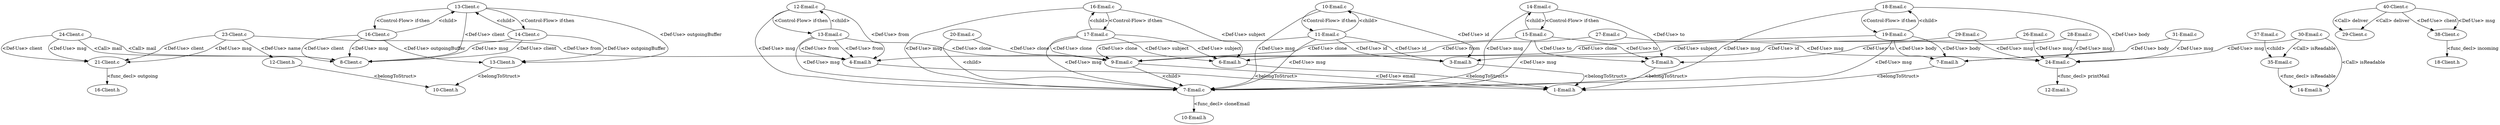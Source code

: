digraph {
1 [label = "8-Client.c"];
2 [label = "13-Client.c"];
2 -> 1[label="<Def-Use> client"];
3 [label = "14-Client.c"];
3 -> 1[label="<Def-Use> client"];
3 -> 1[label="<Def-Use> msg"];
3 -> 2[label="<child>"];
4 [label = "16-Client.c"];
4 -> 1[label="<Def-Use> client"];
4 -> 2[label="<child>"];
4 -> 1[label="<Def-Use> msg"];
2 -> 3[label="<Control-Flow> if-then"];
2 -> 4[label="<Control-Flow> if-then"];
5 [label = "21-Client.c"];
6 [label = "23-Client.c"];
6 -> 5[label="<Def-Use> msg"];
6 -> 5[label="<Def-Use> client"];
7 [label = "24-Client.c"];
7 -> 1[label="<Call> mail"];
7 -> 5[label="<Def-Use> client"];
7 -> 5[label="<Def-Use> msg"];
8 [label = "29-Client.c"];
9 [label = "38-Client.c"];
10 [label = "40-Client.c"];
10 -> 8[label="<Call> deliver"];
10 -> 9[label="<Def-Use> client"];
10 -> 9[label="<Def-Use> msg"];
11 [label = "10-Client.h"];
12 [label = "12-Client.h"];
13 [label = "13-Client.h"];
12 -> 11[label="<belongToStruct>"];
13 -> 11[label="<belongToStruct>"];
14 [label = "16-Client.h"];
15 [label = "18-Client.h"];
16 [label = "7-Email.c"];
17 [label = "9-Email.c"];
17 -> 16[label="<child>"];
18 [label = "10-Email.c"];
18 -> 16[label="<Def-Use> msg"];
19 [label = "11-Email.c"];
19 -> 17[label="<Def-Use> clone"];
19 -> 16[label="<Def-Use> msg"];
19 -> 18[label="<child>"];
18 -> 19[label="<Control-Flow> if-then"];
20 [label = "12-Email.c"];
20 -> 16[label="<Def-Use> msg"];
21 [label = "13-Email.c"];
21 -> 17[label="<Def-Use> clone"];
21 -> 16[label="<Def-Use> msg"];
21 -> 20[label="<child>"];
20 -> 21[label="<Control-Flow> if-then"];
22 [label = "14-Email.c"];
22 -> 16[label="<Def-Use> msg"];
23 [label = "15-Email.c"];
23 -> 17[label="<Def-Use> clone"];
23 -> 16[label="<Def-Use> msg"];
23 -> 22[label="<child>"];
22 -> 23[label="<Control-Flow> if-then"];
24 [label = "16-Email.c"];
24 -> 16[label="<Def-Use> msg"];
25 [label = "17-Email.c"];
25 -> 17[label="<Def-Use> clone"];
25 -> 16[label="<Def-Use> msg"];
25 -> 24[label="<child>"];
24 -> 25[label="<Control-Flow> if-then"];
26 [label = "18-Email.c"];
26 -> 16[label="<Def-Use> msg"];
27 [label = "19-Email.c"];
27 -> 17[label="<Def-Use> clone"];
27 -> 16[label="<Def-Use> msg"];
27 -> 26[label="<child>"];
26 -> 27[label="<Control-Flow> if-then"];
28 [label = "20-Email.c"];
28 -> 17[label="<Def-Use> clone"];
28 -> 16[label="<child>"];
29 [label = "24-Email.c"];
30 [label = "26-Email.c"];
30 -> 29[label="<Def-Use> msg"];
31 [label = "27-Email.c"];
31 -> 29[label="<Def-Use> msg"];
32 [label = "28-Email.c"];
32 -> 29[label="<Def-Use> msg"];
33 [label = "29-Email.c"];
33 -> 29[label="<Def-Use> msg"];
34 [label = "30-Email.c"];
34 -> 29[label="<Def-Use> msg"];
35 [label = "31-Email.c"];
35 -> 29[label="<Def-Use> msg"];
36 [label = "35-Email.c"];
37 [label = "37-Email.c"];
37 -> 36[label="<child>"];
38 [label = "1-Email.h"];
39 [label = "3-Email.h"];
40 [label = "4-Email.h"];
41 [label = "5-Email.h"];
42 [label = "6-Email.h"];
43 [label = "7-Email.h"];
39 -> 38[label="<belongToStruct>"];
40 -> 38[label="<belongToStruct>"];
41 -> 38[label="<belongToStruct>"];
42 -> 38[label="<belongToStruct>"];
43 -> 38[label="<belongToStruct>"];
44 [label = "10-Email.h"];
45 [label = "12-Email.h"];
46 [label = "14-Email.h"];
4 -> 13[label="<Def-Use> outgoingBuffer"];
35 -> 43[label="<Def-Use> body"];
10 -> 8[label="<Call> deliver"];
7 -> 1[label="<Call> mail"];
6 -> 40[label="<Def-Use> from"];
19 -> 39[label="<Def-Use> id"];
30 -> 39[label="<Def-Use> id"];
32 -> 41[label="<Def-Use> to"];
2 -> 13[label="<Def-Use> outgoingBuffer"];
21 -> 40[label="<Def-Use> from"];
25 -> 42[label="<Def-Use> subject"];
19 -> 39[label="<Def-Use> id"];
22 -> 41[label="<Def-Use> to"];
17 -> 38[label="<Def-Use> email"];
20 -> 40[label="<Def-Use> from"];
31 -> 40[label="<Def-Use> from"];
18 -> 39[label="<Def-Use> id"];
34 -> 46[label="<Call> isReadable"];
34 -> 36[label="<Call> isReadable"];
23 -> 41[label="<Def-Use> to"];
3 -> 13[label="<Def-Use> outgoingBuffer"];
21 -> 40[label="<Def-Use> from"];
27 -> 43[label="<Def-Use> body"];
23 -> 41[label="<Def-Use> to"];
6 -> 12[label="<Def-Use> name"];
25 -> 42[label="<Def-Use> subject"];
27 -> 43[label="<Def-Use> body"];
26 -> 43[label="<Def-Use> body"];
24 -> 42[label="<Def-Use> subject"];
33 -> 42[label="<Def-Use> subject"];
29 -> 45[label="<func_decl> printMail"];
16 -> 44[label="<func_decl> cloneEmail"];
5 -> 14[label="<func_decl> outgoing"];
36 -> 46[label="<func_decl> isReadable"];
9 -> 15[label="<func_decl> incoming"];
}